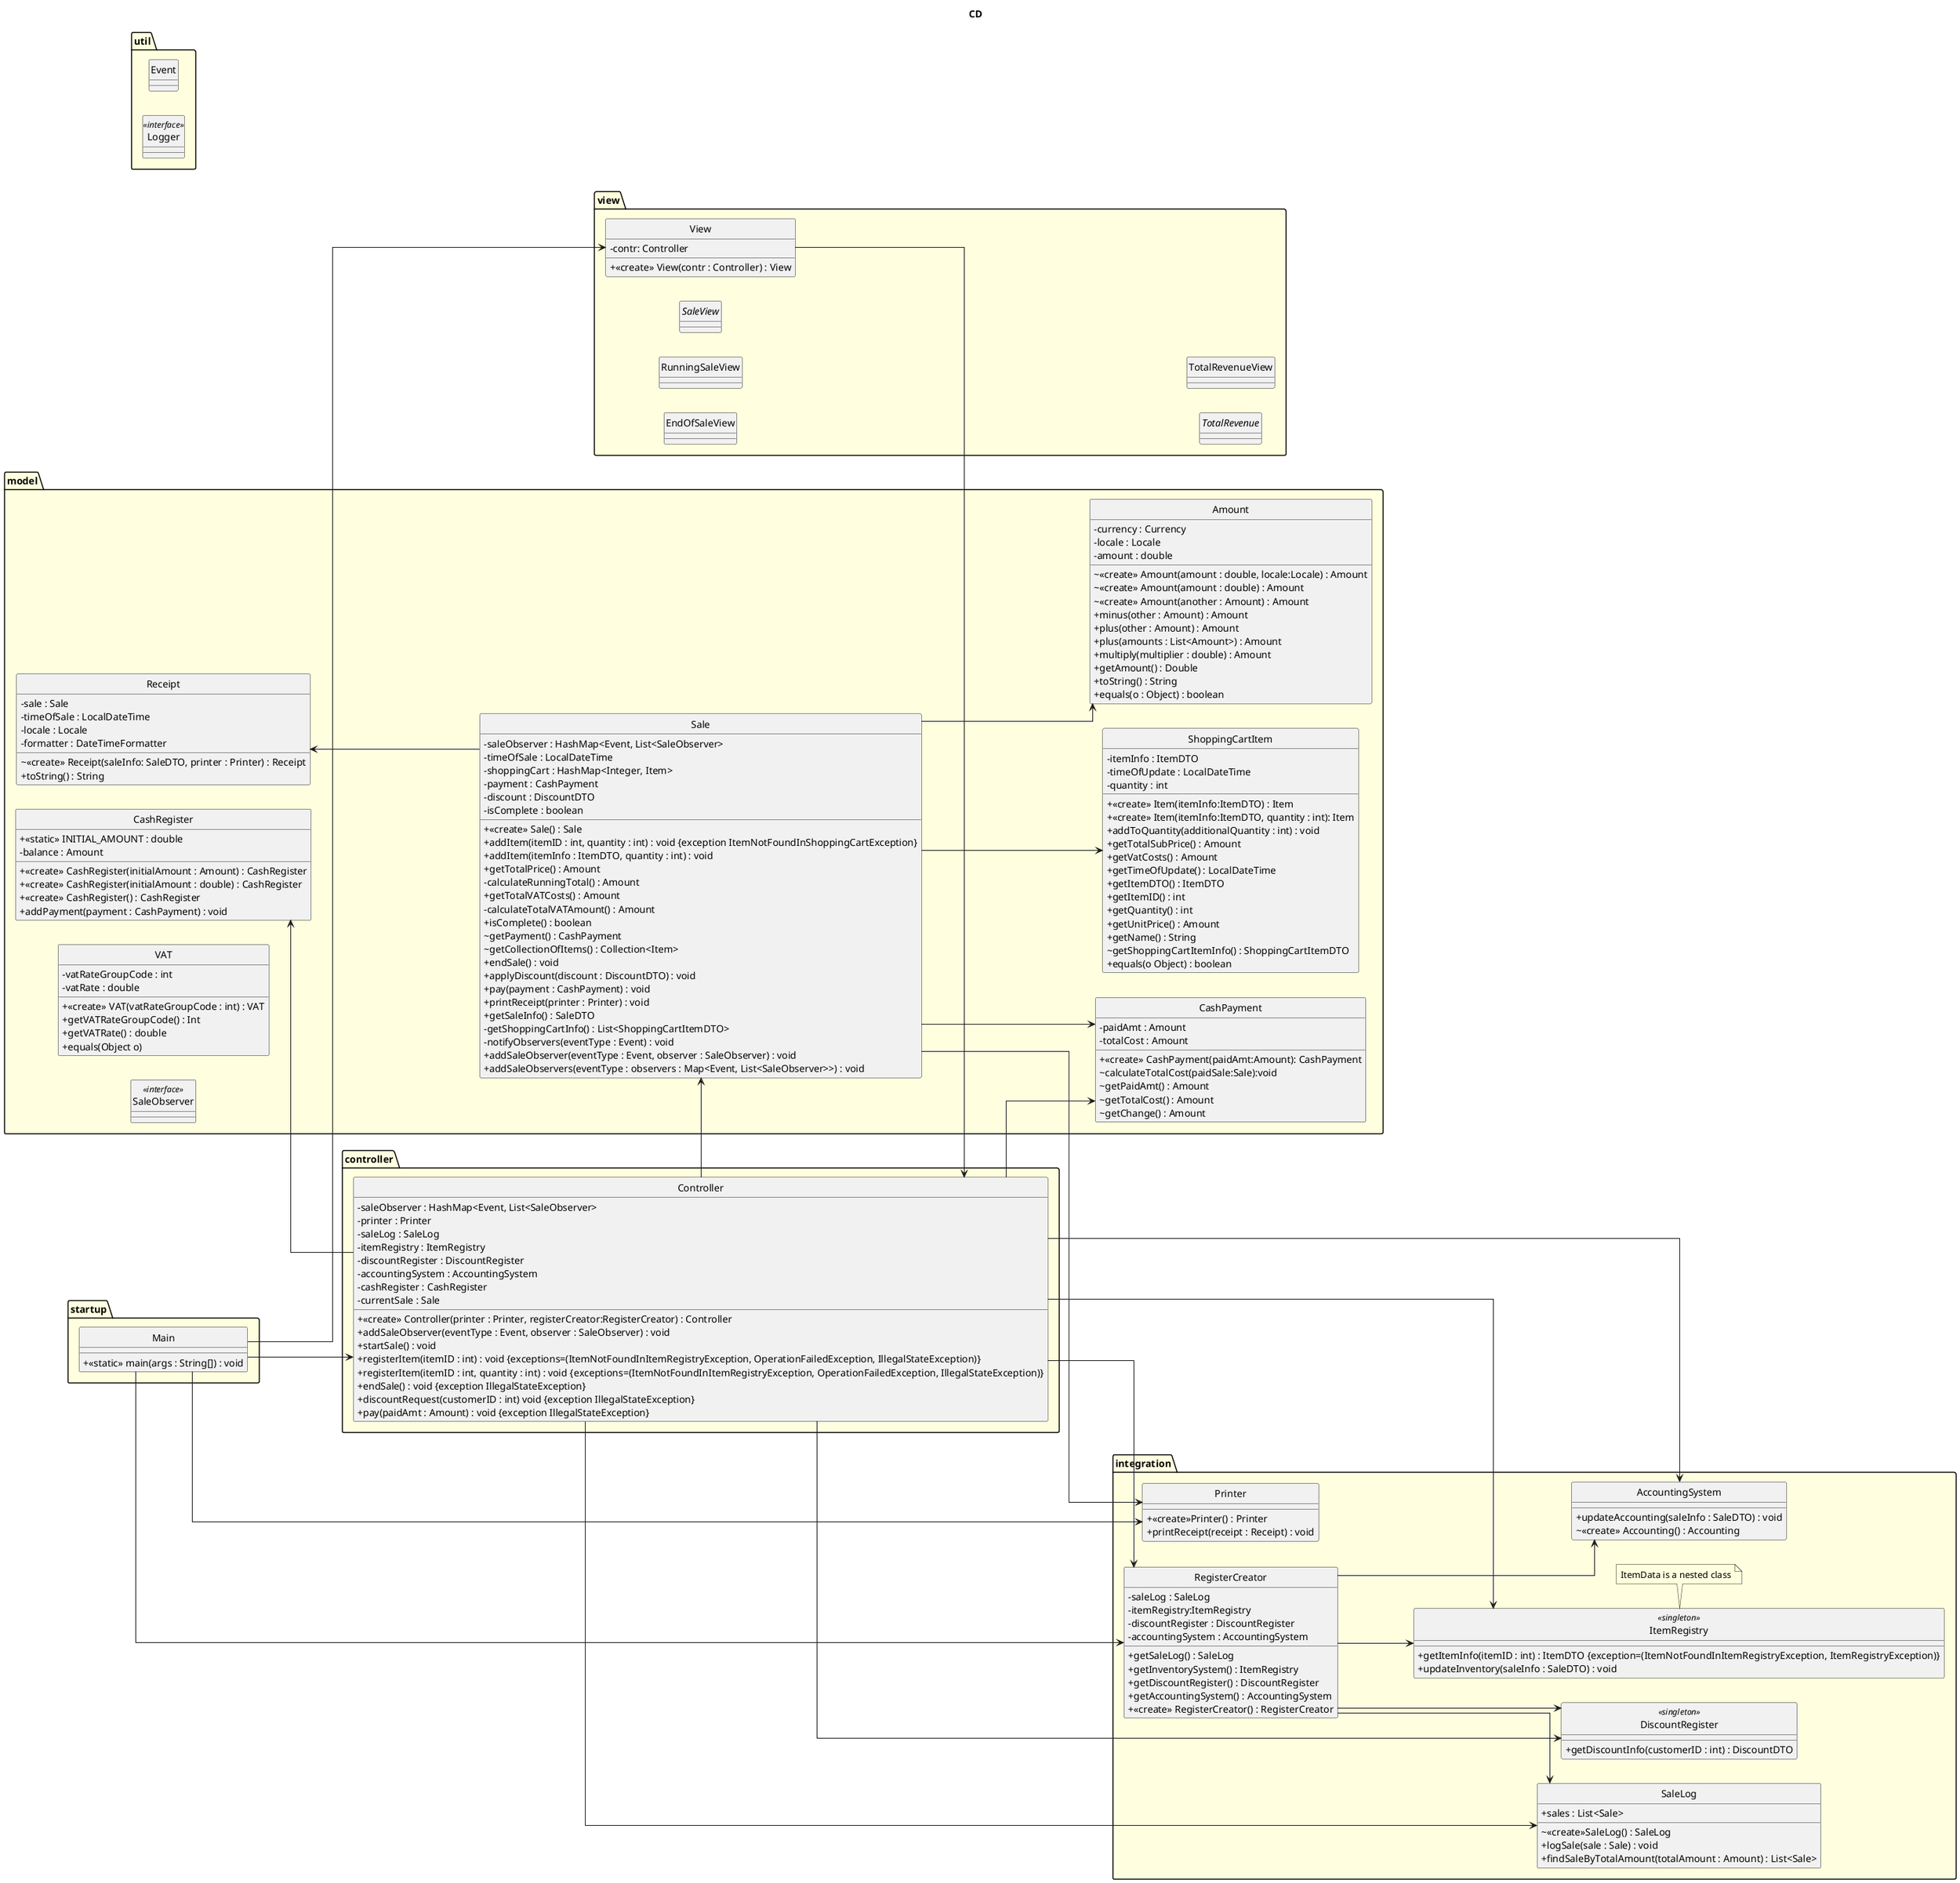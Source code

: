 @startuml
'https://plantuml.com/class-diagram
title CD
hide circle
skinparam linetype ortho
skinparam package {
    BackgroundColor LightYellow
}
'top to bottom direction
left to right direction
skinparam ClassAttributeIconSize 0
together {
package startup {
    class Main{
        + <<static>> main(args : String[]) : void
    }
}
    package view {
        class View {
            - contr: Controller
            + <<create>> View(contr : Controller) : View
        }
        class EndOfSaleView {}
        class RunningSaleView {}
        abstract class SaleView {}
        abstract class TotalRevenue {}
        class TotalRevenueView {}
    }
    package controller {
        class Controller{
            - saleObserver : HashMap<Event, List<SaleObserver>
            - printer : Printer
            - saleLog : SaleLog
            - itemRegistry : ItemRegistry
            - discountRegister : DiscountRegister
            - accountingSystem : AccountingSystem
            - cashRegister : CashRegister
            - currentSale : Sale
            + <<create>> Controller(printer : Printer, registerCreator:RegisterCreator) : Controller
            + addSaleObserver(eventType : Event, observer : SaleObserver) : void
            + startSale() : void
            + registerItem(itemID : int) : void {exceptions=(ItemNotFoundInItemRegistryException, OperationFailedException, IllegalStateException)}
            + registerItem(itemID : int, quantity : int) : void {exceptions=(ItemNotFoundInItemRegistryException, OperationFailedException, IllegalStateException)}
            + endSale() : void {exception IllegalStateException}
            + discountRequest(customerID : int) void {exception IllegalStateException}
            + pay(paidAmt : Amount) : void {exception IllegalStateException}
        }
    }
    package model {
        class Sale{
            - saleObserver : HashMap<Event, List<SaleObserver>
            - timeOfSale : LocalDateTime
            - shoppingCart : HashMap<Integer, Item>
            - payment : CashPayment
            - discount : DiscountDTO
            - isComplete : boolean
            + <<create>> Sale() : Sale
            + addItem(itemID : int, quantity : int) : void {exception ItemNotFoundInShoppingCartException}
            + addItem(itemInfo : ItemDTO, quantity : int) : void
            + getTotalPrice() : Amount
            - calculateRunningTotal() : Amount
            + getTotalVATCosts() : Amount
            - calculateTotalVATAmount() : Amount
            + isComplete() : boolean
            ~ getPayment() : CashPayment
            ~ getCollectionOfItems() : Collection<Item>
            + endSale() : void
            + applyDiscount(discount : DiscountDTO) : void
            + pay(payment : CashPayment) : void
            + printReceipt(printer : Printer) : void
            + getSaleInfo() : SaleDTO
            - getShoppingCartInfo() : List<ShoppingCartItemDTO>
            - notifyObservers(eventType : Event) : void
            + addSaleObserver(eventType : Event, observer : SaleObserver) : void
            + addSaleObservers(eventType : observers : Map<Event, List<SaleObserver>>) : void
        }
        class ShoppingCartItem{
            - itemInfo : ItemDTO
            - timeOfUpdate : LocalDateTime
            - quantity : int
            + <<create>> Item(itemInfo:ItemDTO) : Item
            + <<create>> Item(itemInfo:ItemDTO, quantity : int): Item
'            + addItem(anotherItem : Item) : void
            + addToQuantity(additionalQuantity : int) : void
'            + setQuantity(quantity : int) : void
            + getTotalSubPrice() : Amount
            + getVatCosts() : Amount
            + getTimeOfUpdate() : LocalDateTime
            + getItemDTO() : ItemDTO
            + getItemID() : int
            + getQuantity() : int
            + getUnitPrice() : Amount
            + getName() : String
            ~ getShoppingCartItemInfo() : ShoppingCartItemDTO
            + equals(o Object) : boolean
            }
        class CashPayment{
            - paidAmt : Amount
            - totalCost : Amount
            + <<create>> CashPayment(paidAmt:Amount): CashPayment
            ~ calculateTotalCost(paidSale:Sale):void
            ~ getPaidAmt() : Amount
            ~ getTotalCost() : Amount
            ~ getChange() : Amount
            }
        class CashRegister{
            + <<static>> INITIAL_AMOUNT : double
            - balance : Amount
            + <<create>> CashRegister(initialAmount : Amount) : CashRegister
            + <<create>> CashRegister(initialAmount : double) : CashRegister
            + <<create>> CashRegister() : CashRegister
            + addPayment(payment : CashPayment) : void
        }
        class Receipt{
            - sale : Sale
            - timeOfSale : LocalDateTime
            - locale : Locale
            - formatter : DateTimeFormatter
            ~ <<create>> Receipt(saleInfo: SaleDTO, printer : Printer) : Receipt
            + toString() : String

        }
        class Amount{
            - currency : Currency
            - locale : Locale
            - amount : double
            ~ <<create>> Amount(amount : double, locale:Locale) : Amount
            ~ <<create>> Amount(amount : double) : Amount
            ~ <<create>> Amount(another : Amount) : Amount
            + minus(other : Amount) : Amount
            + plus(other : Amount) : Amount
            + plus(amounts : List<Amount>) : Amount
            + multiply(multiplier : double) : Amount
            + getAmount() : Double
            + toString() : String
            + equals(o : Object) : boolean
        }
        class VAT{
            - vatRateGroupCode : int
            - vatRate : double
            + <<create>> VAT(vatRateGroupCode : int) : VAT
            + getVATRateGroupCode() : Int
            + getVATRate() : double
            + equals(Object o)
        }
        class SaleObserver <<interface>> {}
    }
}
    package integration {
        class RegisterCreator{
            - saleLog : SaleLog
            - itemRegistry:ItemRegistry
            - discountRegister : DiscountRegister
            - accountingSystem : AccountingSystem
            + getSaleLog() : SaleLog
            + getInventorySystem() : ItemRegistry
            + getDiscountRegister() : DiscountRegister
            + getAccountingSystem() : AccountingSystem
            + <<create>> RegisterCreator() : RegisterCreator

        }
        class DiscountRegister <<singleton>> {
            +getDiscountInfo(customerID : int) : DiscountDTO
        }
        class ItemRegistry <<singleton>> {
'            - flatFileDb : String
'            - inventoryTable : HashMap<Integer, ItemData>
'            - addItemData() : void
            + getItemInfo(itemID : int) : ItemDTO {exception=(ItemNotFoundInItemRegistryException, ItemRegistryException)}
            + updateInventory(saleInfo : SaleDTO) : void
        }
            note bottom : ItemData is a nested class
        class SaleLog{
            + sales : List<Sale>
            ~<<create>>SaleLog() : SaleLog
            + logSale(sale : Sale) : void
            + findSaleByTotalAmount(totalAmount : Amount) : List<Sale>
        }
        class AccountingSystem{
            + updateAccounting(saleInfo : SaleDTO) : void
            ~ <<create>> Accounting() : Accounting
        }
        class Printer{
            + <<create>>Printer() : Printer
            + printReceipt(receipt : Receipt) : void
'            + printSaleLog(saleLog : SaleLog) : void
        }
    }
    package util{
        enum Event {}
        class Logger <<interface>> {}
    }
Main --> View
Main -left-> Controller
Main ---> Printer
Main ---> RegisterCreator
Controller -up-> CashRegister
Controller --> SaleLog
Controller --> DiscountRegister
Controller --> AccountingSystem
Controller --> ItemRegistry
Controller --> RegisterCreator
RegisterCreator --> DiscountRegister
RegisterCreator --> AccountingSystem
RegisterCreator --> ItemRegistry
RegisterCreator --> SaleLog
View -right-> Controller
Controller --> Sale
Controller --> CashPayment
Sale --> CashPayment
Receipt <-- Sale
Sale --> Printer
Sale --> ShoppingCartItem
Sale --> Amount
@enduml

@startuml
'title DTO
' //TODO Ska vi ha en customerDTO och customerDb?
hide circle
skinparam ClassAttributeIconSize 0
skinparam linetype ortho
skinparam package {
    BackgroundColor LightYellow
}
    package dto {
        class SaleDTO{
            - timeOfSale : LocalDateTime
            - saleItemsInfo : List<ShoppingCartItemDTO>
            - totalPrice : Amount
            - totalVATCost : Amount
            + <<create>> SaleDTO() : SaleDTO
            + <<create>> SaleDTO(other : SaleDTO) : SaleDTO
            + toString() : String
            + equals(o : Object)
        }
        class ItemDTO{
            - itemId : int
            - name : String
            - description : String
            - price : Amount
            - vat : VAT
            +<<create>> ItemDTO() : ItemDTO
            + equals(o : Object)
        }
        class ShoppingCartItemDTO{
            - itemInfo : ItemDTO
            - timeOfUpdate : LocalDateTime
            - quantity : Int
            - totalPrice : Amount
            + <<create>> ShoppingCartItemDTO() : ShoppingCartItemDTO
        }

        class DiscountDTO{
'            // TODO ska discount finnas med i SaleDTO?
'            -customerID : int
'            -discountRules
            - discountRate : Double
            +<<create>>DiscountDTO() : DiscountDTO
            +<<create>>DiscountDTO(discountRate : Double) : DiscountDTO
            + getDiscountRate() : double
            + getDiscountMultiplier() : double
            + equals(o : Object) : boolean
'        note bottom : Attributes TBD based on Discount Rules.
        }
    }
note top: getters, toString and equals are included as methods for all DTO attributes
@enduml

@startuml
skinparam style strictuml
participant ":Main" as Main
participant "printer:Printer" as printer
participant "display:Display" as display
participant ":View" as View
participant "registerCreator:RegisterCreator" as registerCreator
participant "contr:Controller" as contr
participant "saleLog:SaleLog" as saleLog
participant ":DiscountRegister" as DiscountRegister
participant ":AccountingSystem" as AccountingSystem
participant ":ItemRegistry" as ItemRegistry
participant "cashRegister:CashRegister" as cashRegister
' user -> Main: main()
' create Printer
autonumber 1
Main -> printer : <<create>>\n printer = Printer():Printer
activate printer
deactivate printer

autonumber 2
Main -> display : <<create>>\n display = Display():Display
activate display
deactivate display

autonumber 3
Main -> registerCreator : <<create>>\n registerCreator = RegisterCreator():RegisterCreator
activate registerCreator

autonumber 3.1
registerCreator -> saleLog : <<create>>\n saleLog = SaleLog():SaleLog
activate saleLog
deactivate saleLog

' create AccountingSystem
autonumber 3.2
registerCreator -> AccountingSystem : <<create>>\n AccountingSystem():AccountingSystem
activate AccountingSystem
deactivate AccountingSystem

' create DiscountRegister
autonumber 3.3
registerCreator -> DiscountRegister : <<create>>\n DiscountRegister():DiscountRegister
activate DiscountRegister
deactivate DiscountRegister

' create ItemRegistry
autonumber 3.4
registerCreator -> ItemRegistry: <<create>>\n ItemRegistry():ItemRegistry
activate ItemRegistry
deactivate ItemRegistry
deactivate registerCreator

autonumber 4
' create contr
Main -> contr : <<create>>\n contr = Controller(printer : Printer, display : Display, registerCreator : RegisterCreator):Controller
activate contr

' create CashRegister
autonumber 4.1
contr -> cashRegister : <<create>>\n cashRegister = CashRegister(initialAmount: int):CashRegister
activate cashRegister
deactivate cashRegister

deactivate contr

' create View
autonumber 5
Main -> View : <<create>>\n View(contr: Controller):View
activate View
deactivate View
@enduml

@startuml
skinparam style strictuml

'autoactivate on 'TODO activationbars!!!!!!!
' actor user
hide unlinked
'title "startSale"
participant ":View" as View
participant "contr:Controller" as contr
participant "currentSale:Sale" as currentSale

autonumber 1
View -> contr : startSale(): void
activate contr

autonumber 1.1
'contr -> currentSale :  <<create>> \n currentSale = Sale(printer: Printer):Sale
contr -> currentSale :  <<create>> \n currentSale = Sale(itemRegistry : ItemRegistry):Sale
activate currentSale
deactivate currentSale
deactivate contr

autonumber stop
@enduml

@startuml
skinparam style strictuml

'title registerItem
'REGISTERITEM
hide unlinked
participant ":View" as View
participant "contr:Controller" as contr
participant "currentSale:Sale" as currentSale
participant "shoppingCart:Map<Integer, Item>" as shoppingCart
participant "itemRegistry:ItemRegistry" as itemRegistry
participant ":Item" as Item
participant ":SaleOutput" as SaleOutput
participant "saleOutput:SaleOutput" as saleOutput
participant "display:Display" as display

loop moreItems
'[validIdentifier]
    alt singleItem
        autonumber 1
        View -> contr : saleInfo = registerItem(itemID:int) : SaleDTO
        activate contr
        autonumber 1.1
        contr -> contr : registerItem(itemID:int, 1 : int) : SaleDTO
        activate contr
        deactivate contr
        deactivate contr

'        autonumber 1.1
''        contr -> inventorySystem : itemInfo = registerItem(itemID:int):ItemDTO
'        contr -> itemRegistry : itemInfo = getItemInfo(itemID:int):ItemDTO
'        activate itemRegistry
'        alt invalidItem
'        autonumber 1.1.1
'        contr <-- itemRegistry : itemNotFound(itemID:int)
'        deactivate itemRegistry
'        autonumber 1.2
'        View <-- contr : itemNotFound(itemID:int)

   else else
        autonumber 1
        View -> contr : saleInfo = registerItem(itemID:int, quantity:int) : SaleDTO
        activate contr
   end
        deactivate itemRegistry
        note right: itemRegistry creates ItemDTO

        autonumber 1.2
        contr -> currentSale : addItem(itemID : int, quantity:int) : void
        activate currentSale
        autonumber 1.2.1
        currentSale -> shoppingCart : isItemInCart = containsKey(itemID : int) : bool
        alt isItemInCart
            autonumber 1.2.2
            currentSale -> shoppingCart : get.(itemID : int) : Item
            activate shoppingCart
            deactivate shoppingCart
            autonumber 1.2.3
            currentSale -> Item : addToQuantity(quantity : int) : void
            activate Item
            deactivate Item
        else
            autonumber 1.2.2
            currentSale -> itemRegistry : itemInfo = getItemInfo(itemID : int) : ItemDTO
            autonumber 1.2.3
            currentSale -> Item : <<create>> \n item = Item(itemInfo : ItemDTO, quantity : int)
            activate Item
            deactivate Item
            autonumber 1.2.4
            currentSale -> shoppingCart : put((itemID(), item) : Item
            activate shoppingCart
            deactivate shoppingCart
        end
        deactivate currentSale
        autonumber 1.3
        contr -> currentSale : displayOpenSale(display : Display) : SaleDTO
        activate currentSale
        autonumber 1.3.1
        currentSale -> SaleOutput : <<create>> \n saleOutput = SaleOutput(sale : Sale) : SaleOutput
        activate SaleOutput
        deactivate SaleOutput
        autonumber 1.3.2
        currentSale -> display : displayOpenSale(saleOutput : SaleOutput) : void
        activate display
'        display -> saleOutput : createOpenSaleString() : String
'        activate saleOutput
'        deactivate saleOutput
        deactivate display
        autonumber 1.3.3
        currentSale -> saleOutput : getSaleInfo() : SaleDTO
        activate saleOutput
        deactivate saleOutput
        deactivate currentSale

        deactivate contr

        deactivate contr
end

autonumber stop
@enduml

@startuml
skinparam style strictuml
'title EndSale

participant ":View" as View
participant "contr:Controller" as contr
participant "currentSale:Sale" as currentSale
participant "display:Display" as display
participant ":SaleOutput" as SaleOutput
participant "saleOutput:SaleOutput" as saleOutput

autonumber 1
View -> contr : saleInfo = endSale() : SaleDTO
activate contr
autonumber 1.1
contr -> currentSale : saleInfo = endSale (): void (DEN GÖR INGET NU)
activate currentSale
deactivate currentSale
autonumber 1.2
contr -> currentSale : displayCheckout(display : Display) : SaleDTO
activate currentSale
autonumber 1.2.1
currentSale -> SaleOutput : <<create>> \n saleOutput= SaleOutput(sale : Sale) : SaleOutput
activate SaleOutput
deactivate SaleOutput
autonumber 1.2.2
currentSale -> display : displayCheckout(saleOutput : SaleOutput)
activate display
deactivate display
autonumber 1.2.3
currentSale -> saleOutput : getSaleInfo() : SaleDTO
activate saleOutput
deactivate saleOutput
deactivate currentSale
deactivate contr
note right: saleOutput creates saleDTO

autonumber stop
@enduml

@startuml
skinparam style strictuml
'title discountRequest

participant ":View" as View
participant "contr:Controller" as contr
participant ":DiscountRegister" as DiscountRegister
participant "currentSale:Sale" as currentSale

autonumber 1
View -> contr : discountRequest(customerID:int): void
activate contr
note right : gets new SaleDTO after discount
autonumber 1.1
'create DiscountRegister
contr -> DiscountRegister : discount = DiscountRequest(customerID:int) : DiscountDTO
activate DiscountRegister
deactivate DiscountRegister
note right: Discount creates discountDTO
autonumber 1.2
contr -> currentSale : applyDiscount(discount:DiscountDTO): void
activate currentSale
deactivate currentSale
note right: discountDTO is used to \nupdate currentSale to \ninclude discount(s)

deactivate contr

autonumber stop
@enduml

@startuml
skinparam style strictuml
'title addPayment

participant ":View" as View
participant "contr:Controller" as contr
participant "currentSale:Sale" as currentSale
participant "printer:Printer" as printer
participant "itemRegistry:ItemRegistry" as itemRegistry
participant "cashRegister:CashRegister" as cashRegister
participant "payment:CashPayment" as payment
participant ":AccountingSystem" as AccountingSystem
participant "currentReceipt:Receipt" as currentReceipt
participant "saleLog:SaleLog" as saleLog


autonumber 1
'View -> contr : changeAmount = pay(payment:CashPayment) : Amount
View -> contr : changeAmount = pay(paidAmt:Amount) : void
activate contr
autonumber 1.1
contr -> payment : <<create>> \npayment = CashPayment(paidAmt:Amount) : CashPayment
activate payment
deactivate payment
autonumber 1.2
contr -> currentSale : pay(payment:CashPayment) : void
activate currentSale
autonumber 1.2.1
currentSale -> payment : calculateTotalCost(paidSale:Sale):void
activate payment
autonumber 1.2.1.1
payment -> currentSale : payment.totalCost = getRunningTotal() : void
activate currentSale
deactivate currentSale
deactivate payment
deactivate currentSale
autonumber 1.3
contr -> cashRegister : addPayment (payment:CashPayment) : void
activate cashRegister
autonumber 1.3.1
note right : balance.plus(payment.getPaidAmt())\nbalance.minus(payment.getChange())
deactivate cashRegister


autonumber 1.4
contr -> saleLog:logSale(saleInfo:SaleDTO):void
activate saleLog
deactivate saleLog

autonumber 1.5
contr -> currentSale : updateInventory():void
activate currentSale
autonumber 1.5.1
currentSale -> itemRegistry : updateInventory(currentSale.getCollectionOfItems() : Collection<Item>)
activate itemRegistry
autonumber 1.5.1.1
itemRegistry -> itemRegistry : updateDatabase() :void
activate itemRegistry
deactivate itemRegistry
deactivate itemRegistry
deactivate currentSale
autonumber 1.6
contr -> AccountingSystem : updateToAccounting(saleInfo:SaleDTO): void
activate AccountingSystem
deactivate AccountingSystem
autonumber 1.7
contr -> currentSale : printReceipt(printer:Printer) : void
activate currentSale
autonumber 1.7.1
currentSale -> currentReceipt : <<create>>\n receipt = Receipt(sale:Sale) : Receipt
activate currentReceipt
deactivate currentReceipt
autonumber 1.7.2
currentSale -> printer :printReceipt(receipt:Receipt):void
activate printer
deactivate printer
deactivate currentSale
deactivate contr
autonumber stop
@enduml
